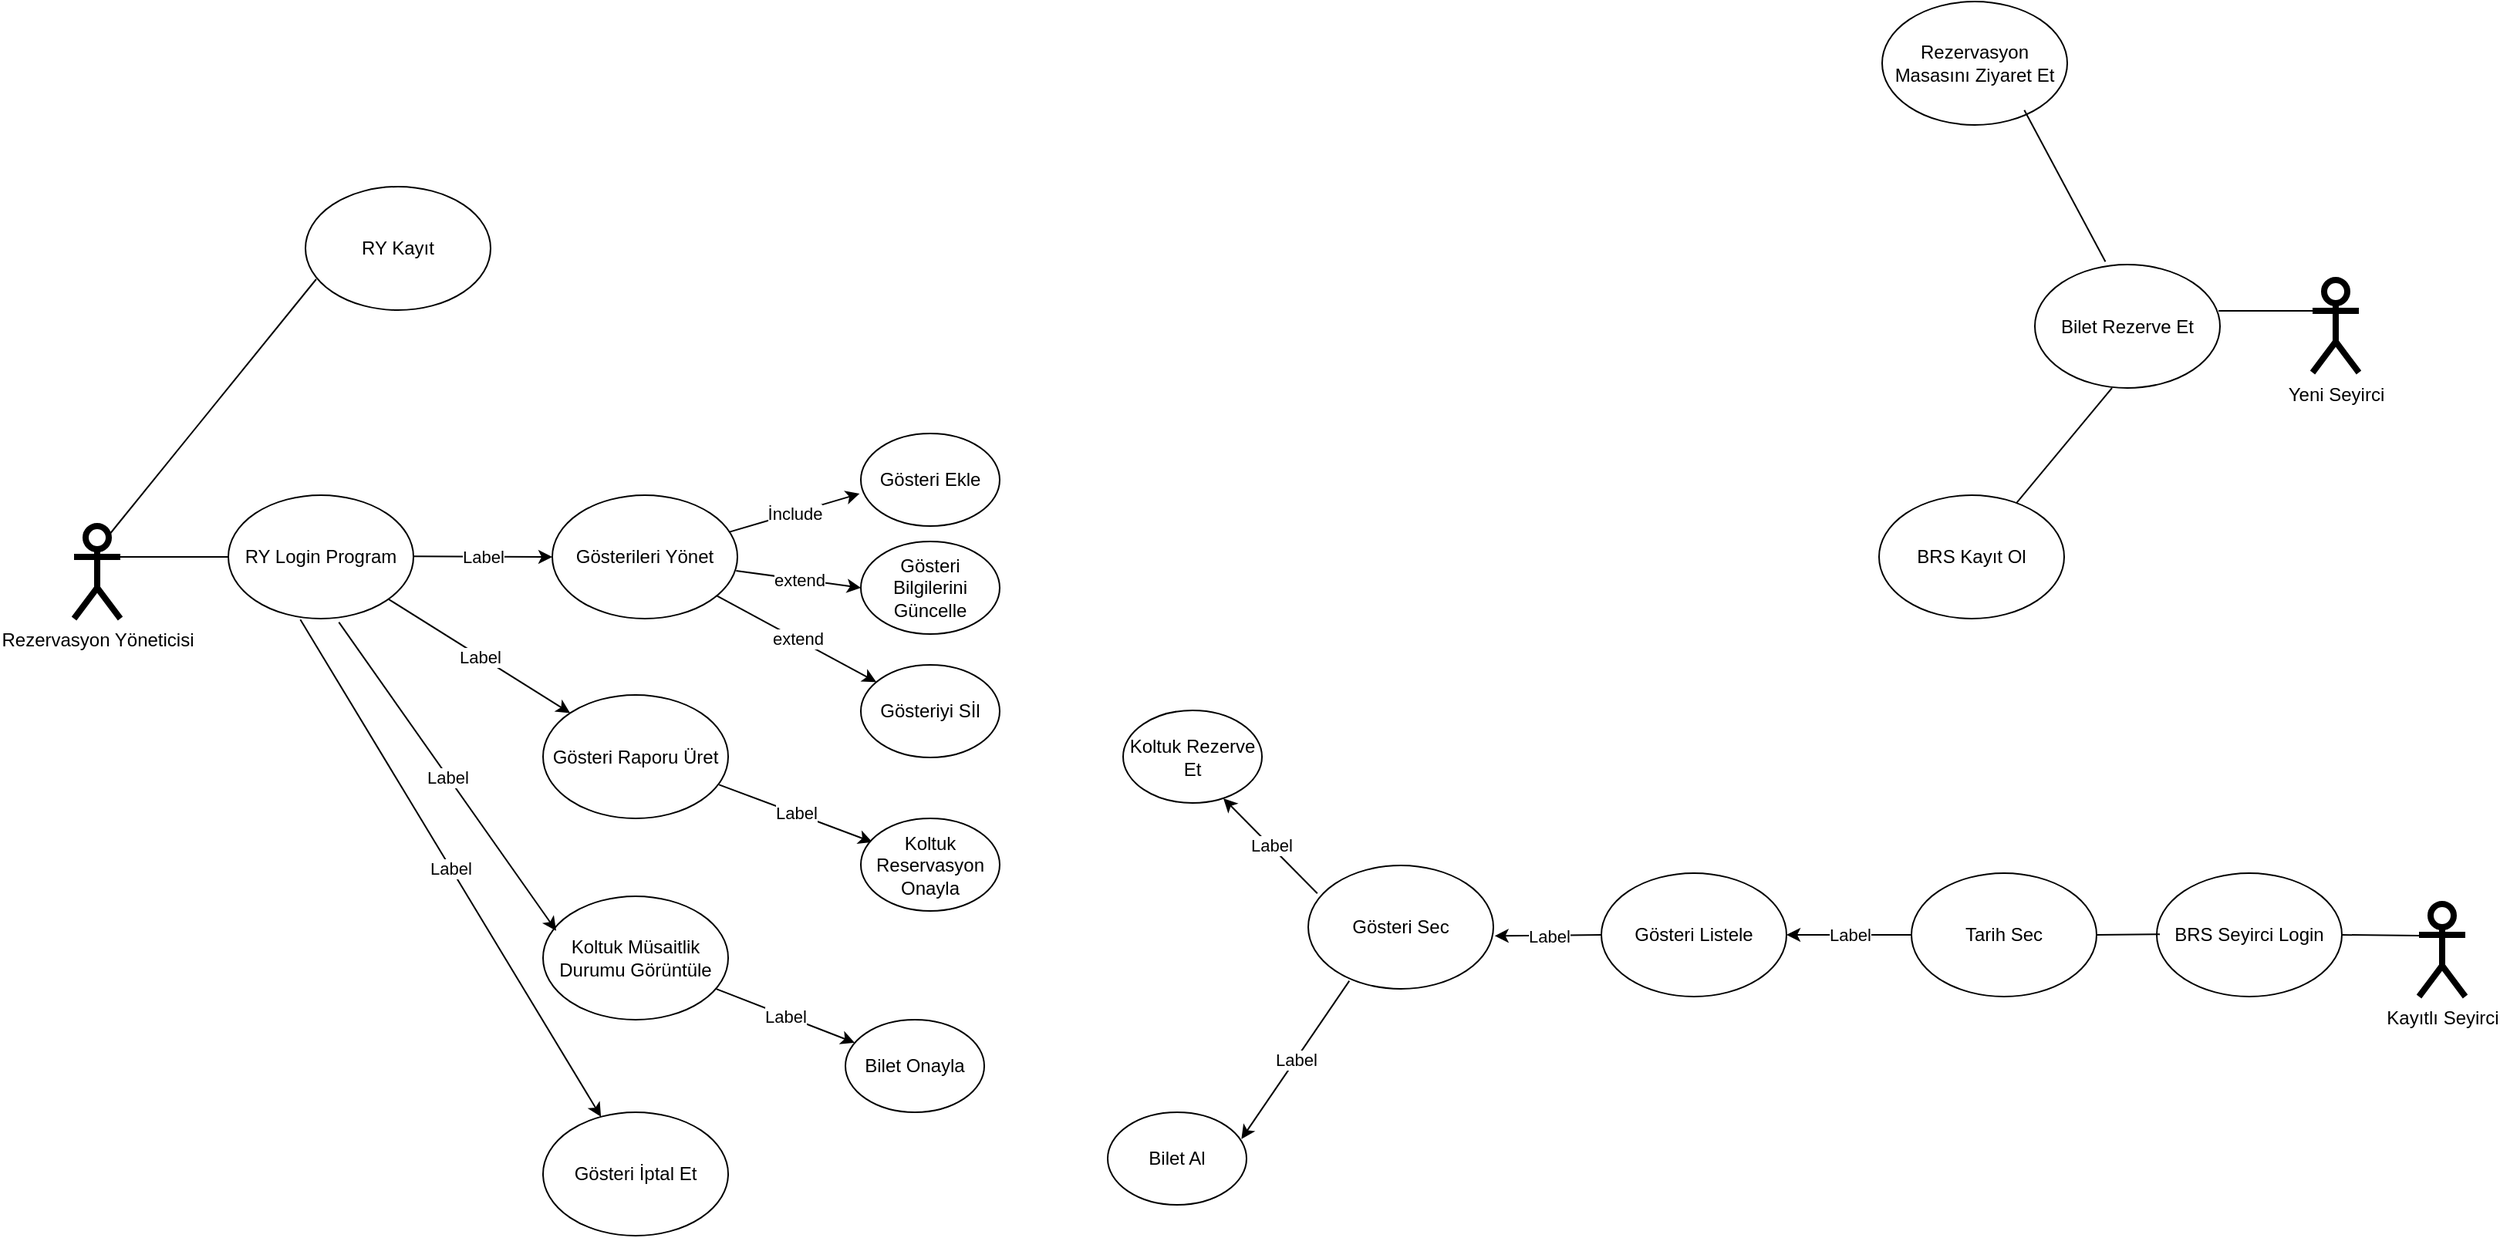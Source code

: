 <mxfile version="13.10.9" type="github">
  <diagram id="5KP6Ix1Ujum4DQlMS5nm" name="Page-1">
    <mxGraphModel dx="1185" dy="636" grid="1" gridSize="10" guides="1" tooltips="1" connect="1" arrows="1" fold="1" page="1" pageScale="1" pageWidth="827" pageHeight="1169" math="0" shadow="0">
      <root>
        <mxCell id="0" />
        <mxCell id="1" parent="0" />
        <mxCell id="PZJnfvKLTV9S15hEJAEC-1" value="&lt;div&gt;Rezervasyon Yöneticisi&lt;/div&gt;&lt;div&gt;&lt;br&gt;&lt;/div&gt;" style="shape=umlActor;verticalLabelPosition=bottom;verticalAlign=top;html=1;outlineConnect=0;strokeWidth=4;" parent="1" vertex="1">
          <mxGeometry x="50" y="380" width="30" height="60" as="geometry" />
        </mxCell>
        <mxCell id="PZJnfvKLTV9S15hEJAEC-5" value="RY Kayıt" style="ellipse;whiteSpace=wrap;html=1;" parent="1" vertex="1">
          <mxGeometry x="200" y="160" width="120" height="80" as="geometry" />
        </mxCell>
        <mxCell id="PZJnfvKLTV9S15hEJAEC-6" value="RY Login Program" style="ellipse;whiteSpace=wrap;html=1;" parent="1" vertex="1">
          <mxGeometry x="150" y="360" width="120" height="80" as="geometry" />
        </mxCell>
        <mxCell id="PZJnfvKLTV9S15hEJAEC-7" value="" style="endArrow=none;html=1;entryX=0.058;entryY=0.75;entryDx=0;entryDy=0;entryPerimeter=0;exitX=0.75;exitY=0.1;exitDx=0;exitDy=0;exitPerimeter=0;" parent="1" target="PZJnfvKLTV9S15hEJAEC-5" edge="1" source="PZJnfvKLTV9S15hEJAEC-1">
          <mxGeometry width="50" height="50" relative="1" as="geometry">
            <mxPoint x="90" y="380" as="sourcePoint" />
            <mxPoint x="140" y="330" as="targetPoint" />
          </mxGeometry>
        </mxCell>
        <mxCell id="PZJnfvKLTV9S15hEJAEC-10" value="Gösterileri Yönet" style="ellipse;whiteSpace=wrap;html=1;" parent="1" vertex="1">
          <mxGeometry x="360" y="360" width="120" height="80" as="geometry" />
        </mxCell>
        <mxCell id="PZJnfvKLTV9S15hEJAEC-12" value="Gösteri Ekle" style="ellipse;whiteSpace=wrap;html=1;" parent="1" vertex="1">
          <mxGeometry x="560" y="320" width="90" height="60" as="geometry" />
        </mxCell>
        <mxCell id="PZJnfvKLTV9S15hEJAEC-13" value="Gösteri Bilgilerini Güncelle" style="ellipse;whiteSpace=wrap;html=1;" parent="1" vertex="1">
          <mxGeometry x="560" y="390" width="90" height="60" as="geometry" />
        </mxCell>
        <mxCell id="PZJnfvKLTV9S15hEJAEC-14" value="Gösteriyi Sİl" style="ellipse;whiteSpace=wrap;html=1;" parent="1" vertex="1">
          <mxGeometry x="560" y="470" width="90" height="60" as="geometry" />
        </mxCell>
        <mxCell id="PZJnfvKLTV9S15hEJAEC-19" value="Gösteri Raporu Üret" style="ellipse;whiteSpace=wrap;html=1;" parent="1" vertex="1">
          <mxGeometry x="354" y="489.5" width="120" height="80" as="geometry" />
        </mxCell>
        <mxCell id="VGsMBg79oWYqIB5AP5ty-1" value="Koltuk Müsaitlik Durumu Görüntüle" style="ellipse;whiteSpace=wrap;html=1;" vertex="1" parent="1">
          <mxGeometry x="354" y="620" width="120" height="80" as="geometry" />
        </mxCell>
        <mxCell id="VGsMBg79oWYqIB5AP5ty-5" value="Bilet Onayla" style="ellipse;whiteSpace=wrap;html=1;" vertex="1" parent="1">
          <mxGeometry x="550" y="700" width="90" height="60" as="geometry" />
        </mxCell>
        <mxCell id="VGsMBg79oWYqIB5AP5ty-14" value="" style="endArrow=classic;html=1;" edge="1" parent="1" source="PZJnfvKLTV9S15hEJAEC-10" target="PZJnfvKLTV9S15hEJAEC-14">
          <mxGeometry relative="1" as="geometry">
            <mxPoint x="310" y="510" as="sourcePoint" />
            <mxPoint x="410" y="510" as="targetPoint" />
          </mxGeometry>
        </mxCell>
        <mxCell id="VGsMBg79oWYqIB5AP5ty-15" value="extend" style="edgeLabel;resizable=0;html=1;align=center;verticalAlign=middle;" connectable="0" vertex="1" parent="VGsMBg79oWYqIB5AP5ty-14">
          <mxGeometry relative="1" as="geometry" />
        </mxCell>
        <mxCell id="VGsMBg79oWYqIB5AP5ty-16" value="" style="endArrow=classic;html=1;entryX=0;entryY=0.5;entryDx=0;entryDy=0;exitX=0.993;exitY=0.612;exitDx=0;exitDy=0;exitPerimeter=0;" edge="1" parent="1" source="PZJnfvKLTV9S15hEJAEC-10" target="PZJnfvKLTV9S15hEJAEC-13">
          <mxGeometry relative="1" as="geometry">
            <mxPoint x="310" y="420" as="sourcePoint" />
            <mxPoint x="410" y="420" as="targetPoint" />
          </mxGeometry>
        </mxCell>
        <mxCell id="VGsMBg79oWYqIB5AP5ty-17" value="extend" style="edgeLabel;resizable=0;html=1;align=center;verticalAlign=middle;" connectable="0" vertex="1" parent="VGsMBg79oWYqIB5AP5ty-16">
          <mxGeometry relative="1" as="geometry" />
        </mxCell>
        <mxCell id="VGsMBg79oWYqIB5AP5ty-18" value="" style="endArrow=classic;html=1;entryX=-0.009;entryY=0.65;entryDx=0;entryDy=0;entryPerimeter=0;" edge="1" parent="1" source="PZJnfvKLTV9S15hEJAEC-10" target="PZJnfvKLTV9S15hEJAEC-12">
          <mxGeometry relative="1" as="geometry">
            <mxPoint x="320" y="370" as="sourcePoint" />
            <mxPoint x="420" y="370" as="targetPoint" />
          </mxGeometry>
        </mxCell>
        <mxCell id="VGsMBg79oWYqIB5AP5ty-19" value="İnclude" style="edgeLabel;resizable=0;html=1;align=center;verticalAlign=middle;" connectable="0" vertex="1" parent="VGsMBg79oWYqIB5AP5ty-18">
          <mxGeometry relative="1" as="geometry" />
        </mxCell>
        <mxCell id="VGsMBg79oWYqIB5AP5ty-22" value="" style="endArrow=classic;html=1;" edge="1" parent="1" source="VGsMBg79oWYqIB5AP5ty-1" target="VGsMBg79oWYqIB5AP5ty-5">
          <mxGeometry relative="1" as="geometry">
            <mxPoint x="484" y="670" as="sourcePoint" />
            <mxPoint x="584" y="670" as="targetPoint" />
          </mxGeometry>
        </mxCell>
        <mxCell id="VGsMBg79oWYqIB5AP5ty-23" value="Label" style="edgeLabel;resizable=0;html=1;align=center;verticalAlign=middle;" connectable="0" vertex="1" parent="VGsMBg79oWYqIB5AP5ty-22">
          <mxGeometry relative="1" as="geometry" />
        </mxCell>
        <mxCell id="VGsMBg79oWYqIB5AP5ty-24" value="Gösteri İptal Et" style="ellipse;whiteSpace=wrap;html=1;" vertex="1" parent="1">
          <mxGeometry x="354" y="760" width="120" height="80" as="geometry" />
        </mxCell>
        <mxCell id="VGsMBg79oWYqIB5AP5ty-29" value="Yeni Seyirci" style="shape=umlActor;verticalLabelPosition=bottom;verticalAlign=top;html=1;outlineConnect=0;strokeWidth=4;" vertex="1" parent="1">
          <mxGeometry x="1501" y="220.5" width="30" height="60" as="geometry" />
        </mxCell>
        <mxCell id="VGsMBg79oWYqIB5AP5ty-31" value="" style="endArrow=none;html=1;exitX=1;exitY=0.333;exitDx=0;exitDy=0;exitPerimeter=0;entryX=0;entryY=0.5;entryDx=0;entryDy=0;" edge="1" parent="1" source="PZJnfvKLTV9S15hEJAEC-1" target="PZJnfvKLTV9S15hEJAEC-6">
          <mxGeometry width="50" height="50" relative="1" as="geometry">
            <mxPoint x="100" y="445" as="sourcePoint" />
            <mxPoint x="150" y="395" as="targetPoint" />
          </mxGeometry>
        </mxCell>
        <mxCell id="VGsMBg79oWYqIB5AP5ty-33" value="" style="endArrow=classic;html=1;entryX=0.083;entryY=0.256;entryDx=0;entryDy=0;entryPerimeter=0;exitX=0.951;exitY=0.727;exitDx=0;exitDy=0;exitPerimeter=0;" edge="1" target="VGsMBg79oWYqIB5AP5ty-35" parent="1" source="PZJnfvKLTV9S15hEJAEC-19">
          <mxGeometry relative="1" as="geometry">
            <mxPoint x="320" y="560" as="sourcePoint" />
            <mxPoint x="420" y="560" as="targetPoint" />
          </mxGeometry>
        </mxCell>
        <mxCell id="VGsMBg79oWYqIB5AP5ty-34" value="Label" style="edgeLabel;resizable=0;html=1;align=center;verticalAlign=middle;" connectable="0" vertex="1" parent="VGsMBg79oWYqIB5AP5ty-33">
          <mxGeometry relative="1" as="geometry" />
        </mxCell>
        <mxCell id="VGsMBg79oWYqIB5AP5ty-35" value="Koltuk Reservasyon Onayla" style="ellipse;whiteSpace=wrap;html=1;" vertex="1" parent="1">
          <mxGeometry x="560" y="569.5" width="90" height="60" as="geometry" />
        </mxCell>
        <mxCell id="VGsMBg79oWYqIB5AP5ty-36" value="" style="endArrow=classic;html=1;entryX=0;entryY=0.5;entryDx=0;entryDy=0;" edge="1" parent="1" target="PZJnfvKLTV9S15hEJAEC-10">
          <mxGeometry relative="1" as="geometry">
            <mxPoint x="270" y="399.58" as="sourcePoint" />
            <mxPoint x="340" y="400" as="targetPoint" />
          </mxGeometry>
        </mxCell>
        <mxCell id="VGsMBg79oWYqIB5AP5ty-37" value="Label" style="edgeLabel;resizable=0;html=1;align=center;verticalAlign=middle;" connectable="0" vertex="1" parent="VGsMBg79oWYqIB5AP5ty-36">
          <mxGeometry relative="1" as="geometry" />
        </mxCell>
        <mxCell id="VGsMBg79oWYqIB5AP5ty-39" value="" style="endArrow=classic;html=1;entryX=0;entryY=0;entryDx=0;entryDy=0;" edge="1" parent="1" source="PZJnfvKLTV9S15hEJAEC-6" target="PZJnfvKLTV9S15hEJAEC-19">
          <mxGeometry relative="1" as="geometry">
            <mxPoint x="310" y="510" as="sourcePoint" />
            <mxPoint x="410" y="510" as="targetPoint" />
          </mxGeometry>
        </mxCell>
        <mxCell id="VGsMBg79oWYqIB5AP5ty-40" value="Label" style="edgeLabel;resizable=0;html=1;align=center;verticalAlign=middle;" connectable="0" vertex="1" parent="VGsMBg79oWYqIB5AP5ty-39">
          <mxGeometry relative="1" as="geometry" />
        </mxCell>
        <mxCell id="VGsMBg79oWYqIB5AP5ty-41" value="" style="endArrow=classic;html=1;exitX=0.597;exitY=1.029;exitDx=0;exitDy=0;exitPerimeter=0;entryX=0.071;entryY=0.279;entryDx=0;entryDy=0;entryPerimeter=0;" edge="1" parent="1" source="PZJnfvKLTV9S15hEJAEC-6" target="VGsMBg79oWYqIB5AP5ty-1">
          <mxGeometry relative="1" as="geometry">
            <mxPoint x="310" y="510" as="sourcePoint" />
            <mxPoint x="410" y="510" as="targetPoint" />
          </mxGeometry>
        </mxCell>
        <mxCell id="VGsMBg79oWYqIB5AP5ty-42" value="Label" style="edgeLabel;resizable=0;html=1;align=center;verticalAlign=middle;" connectable="0" vertex="1" parent="VGsMBg79oWYqIB5AP5ty-41">
          <mxGeometry relative="1" as="geometry" />
        </mxCell>
        <mxCell id="VGsMBg79oWYqIB5AP5ty-43" value="" style="endArrow=classic;html=1;exitX=0.389;exitY=1.008;exitDx=0;exitDy=0;exitPerimeter=0;" edge="1" parent="1" source="PZJnfvKLTV9S15hEJAEC-6" target="VGsMBg79oWYqIB5AP5ty-24">
          <mxGeometry relative="1" as="geometry">
            <mxPoint x="150" y="584" as="sourcePoint" />
            <mxPoint x="250" y="584" as="targetPoint" />
          </mxGeometry>
        </mxCell>
        <mxCell id="VGsMBg79oWYqIB5AP5ty-44" value="Label" style="edgeLabel;resizable=0;html=1;align=center;verticalAlign=middle;" connectable="0" vertex="1" parent="VGsMBg79oWYqIB5AP5ty-43">
          <mxGeometry relative="1" as="geometry" />
        </mxCell>
        <mxCell id="VGsMBg79oWYqIB5AP5ty-47" value="Bilet Rezerve Et" style="ellipse;whiteSpace=wrap;html=1;" vertex="1" parent="1">
          <mxGeometry x="1321" y="210.5" width="120" height="80" as="geometry" />
        </mxCell>
        <mxCell id="VGsMBg79oWYqIB5AP5ty-48" value="" style="endArrow=none;html=1;exitX=0.992;exitY=0.375;exitDx=0;exitDy=0;exitPerimeter=0;" edge="1" parent="1" source="VGsMBg79oWYqIB5AP5ty-47">
          <mxGeometry width="50" height="50" relative="1" as="geometry">
            <mxPoint x="1451" y="290.5" as="sourcePoint" />
            <mxPoint x="1501" y="240.5" as="targetPoint" />
          </mxGeometry>
        </mxCell>
        <mxCell id="VGsMBg79oWYqIB5AP5ty-49" value="Rezervasyon Masasını Ziyaret Et" style="ellipse;whiteSpace=wrap;html=1;" vertex="1" parent="1">
          <mxGeometry x="1222" y="40" width="120" height="80" as="geometry" />
        </mxCell>
        <mxCell id="VGsMBg79oWYqIB5AP5ty-50" value="BRS Kayıt Ol" style="ellipse;whiteSpace=wrap;html=1;" vertex="1" parent="1">
          <mxGeometry x="1220" y="360" width="120" height="80" as="geometry" />
        </mxCell>
        <mxCell id="VGsMBg79oWYqIB5AP5ty-51" value="" style="endArrow=none;html=1;entryX=0.381;entryY=-0.023;entryDx=0;entryDy=0;entryPerimeter=0;exitX=0.943;exitY=0.748;exitDx=0;exitDy=0;exitPerimeter=0;" edge="1" parent="1" target="VGsMBg79oWYqIB5AP5ty-47">
          <mxGeometry width="50" height="50" relative="1" as="geometry">
            <mxPoint x="1314.16" y="110.34" as="sourcePoint" />
            <mxPoint x="1371" y="50.5" as="targetPoint" />
          </mxGeometry>
        </mxCell>
        <mxCell id="VGsMBg79oWYqIB5AP5ty-52" value="" style="endArrow=none;html=1;" edge="1" parent="1" source="VGsMBg79oWYqIB5AP5ty-50">
          <mxGeometry width="50" height="50" relative="1" as="geometry">
            <mxPoint x="1321" y="340.5" as="sourcePoint" />
            <mxPoint x="1371" y="290.5" as="targetPoint" />
          </mxGeometry>
        </mxCell>
        <mxCell id="VGsMBg79oWYqIB5AP5ty-53" value="Kayıtlı Seyirci" style="shape=umlActor;verticalLabelPosition=bottom;verticalAlign=top;html=1;outlineConnect=0;strokeWidth=4;" vertex="1" parent="1">
          <mxGeometry x="1570" y="625" width="30" height="60" as="geometry" />
        </mxCell>
        <mxCell id="VGsMBg79oWYqIB5AP5ty-58" value="BRS Seyirci Login" style="ellipse;whiteSpace=wrap;html=1;" vertex="1" parent="1">
          <mxGeometry x="1400" y="605" width="120" height="80" as="geometry" />
        </mxCell>
        <mxCell id="VGsMBg79oWYqIB5AP5ty-59" value="" style="endArrow=none;html=1;exitX=1;exitY=0.5;exitDx=0;exitDy=0;" edge="1" parent="1">
          <mxGeometry width="50" height="50" relative="1" as="geometry">
            <mxPoint x="1520" y="645" as="sourcePoint" />
            <mxPoint x="1570" y="645.5" as="targetPoint" />
          </mxGeometry>
        </mxCell>
        <mxCell id="VGsMBg79oWYqIB5AP5ty-61" value="Gösteri Sec" style="ellipse;whiteSpace=wrap;html=1;" vertex="1" parent="1">
          <mxGeometry x="850" y="600" width="120" height="80" as="geometry" />
        </mxCell>
        <mxCell id="VGsMBg79oWYqIB5AP5ty-62" value="Koltuk Rezerve Et" style="ellipse;whiteSpace=wrap;html=1;" vertex="1" parent="1">
          <mxGeometry x="730" y="499.5" width="90" height="60" as="geometry" />
        </mxCell>
        <mxCell id="VGsMBg79oWYqIB5AP5ty-63" value="Bilet Al" style="ellipse;whiteSpace=wrap;html=1;" vertex="1" parent="1">
          <mxGeometry x="720" y="760" width="90" height="60" as="geometry" />
        </mxCell>
        <mxCell id="VGsMBg79oWYqIB5AP5ty-66" value="Tarih Sec" style="ellipse;whiteSpace=wrap;html=1;" vertex="1" parent="1">
          <mxGeometry x="1241" y="605" width="120" height="80" as="geometry" />
        </mxCell>
        <mxCell id="VGsMBg79oWYqIB5AP5ty-67" value="Gösteri Listele" style="ellipse;whiteSpace=wrap;html=1;" vertex="1" parent="1">
          <mxGeometry x="1040" y="605" width="120" height="80" as="geometry" />
        </mxCell>
        <mxCell id="VGsMBg79oWYqIB5AP5ty-68" value="" style="endArrow=none;html=1;exitX=1;exitY=0.5;exitDx=0;exitDy=0;" edge="1" parent="1" source="VGsMBg79oWYqIB5AP5ty-66">
          <mxGeometry width="50" height="50" relative="1" as="geometry">
            <mxPoint x="1352" y="644.58" as="sourcePoint" />
            <mxPoint x="1402" y="644.58" as="targetPoint" />
          </mxGeometry>
        </mxCell>
        <mxCell id="VGsMBg79oWYqIB5AP5ty-69" value="" style="endArrow=classic;html=1;exitX=0;exitY=0.5;exitDx=0;exitDy=0;entryX=1;entryY=0.5;entryDx=0;entryDy=0;" edge="1" parent="1" source="VGsMBg79oWYqIB5AP5ty-66" target="VGsMBg79oWYqIB5AP5ty-67">
          <mxGeometry relative="1" as="geometry">
            <mxPoint x="1040" y="550" as="sourcePoint" />
            <mxPoint x="1140" y="550" as="targetPoint" />
          </mxGeometry>
        </mxCell>
        <mxCell id="VGsMBg79oWYqIB5AP5ty-70" value="Label" style="edgeLabel;resizable=0;html=1;align=center;verticalAlign=middle;" connectable="0" vertex="1" parent="VGsMBg79oWYqIB5AP5ty-69">
          <mxGeometry relative="1" as="geometry" />
        </mxCell>
        <mxCell id="VGsMBg79oWYqIB5AP5ty-71" value="" style="endArrow=classic;html=1;exitX=0;exitY=0.5;exitDx=0;exitDy=0;entryX=1.007;entryY=0.571;entryDx=0;entryDy=0;entryPerimeter=0;" edge="1" parent="1" source="VGsMBg79oWYqIB5AP5ty-67" target="VGsMBg79oWYqIB5AP5ty-61">
          <mxGeometry relative="1" as="geometry">
            <mxPoint x="1040" y="550" as="sourcePoint" />
            <mxPoint x="1140" y="550" as="targetPoint" />
          </mxGeometry>
        </mxCell>
        <mxCell id="VGsMBg79oWYqIB5AP5ty-72" value="Label" style="edgeLabel;resizable=0;html=1;align=center;verticalAlign=middle;" connectable="0" vertex="1" parent="VGsMBg79oWYqIB5AP5ty-71">
          <mxGeometry relative="1" as="geometry" />
        </mxCell>
        <mxCell id="VGsMBg79oWYqIB5AP5ty-73" value="" style="endArrow=classic;html=1;exitX=0.049;exitY=0.227;exitDx=0;exitDy=0;exitPerimeter=0;entryX=0.722;entryY=0.95;entryDx=0;entryDy=0;entryPerimeter=0;" edge="1" parent="1" source="VGsMBg79oWYqIB5AP5ty-61" target="VGsMBg79oWYqIB5AP5ty-62">
          <mxGeometry relative="1" as="geometry">
            <mxPoint x="820" y="580" as="sourcePoint" />
            <mxPoint x="920" y="580" as="targetPoint" />
          </mxGeometry>
        </mxCell>
        <mxCell id="VGsMBg79oWYqIB5AP5ty-74" value="Label" style="edgeLabel;resizable=0;html=1;align=center;verticalAlign=middle;" connectable="0" vertex="1" parent="VGsMBg79oWYqIB5AP5ty-73">
          <mxGeometry relative="1" as="geometry" />
        </mxCell>
        <mxCell id="VGsMBg79oWYqIB5AP5ty-75" value="" style="endArrow=classic;html=1;exitX=0.222;exitY=0.935;exitDx=0;exitDy=0;exitPerimeter=0;entryX=0.963;entryY=0.289;entryDx=0;entryDy=0;entryPerimeter=0;" edge="1" parent="1" source="VGsMBg79oWYqIB5AP5ty-61" target="VGsMBg79oWYqIB5AP5ty-63">
          <mxGeometry relative="1" as="geometry">
            <mxPoint x="820" y="580" as="sourcePoint" />
            <mxPoint x="920" y="580" as="targetPoint" />
          </mxGeometry>
        </mxCell>
        <mxCell id="VGsMBg79oWYqIB5AP5ty-76" value="Label" style="edgeLabel;resizable=0;html=1;align=center;verticalAlign=middle;" connectable="0" vertex="1" parent="VGsMBg79oWYqIB5AP5ty-75">
          <mxGeometry relative="1" as="geometry" />
        </mxCell>
      </root>
    </mxGraphModel>
  </diagram>
</mxfile>
